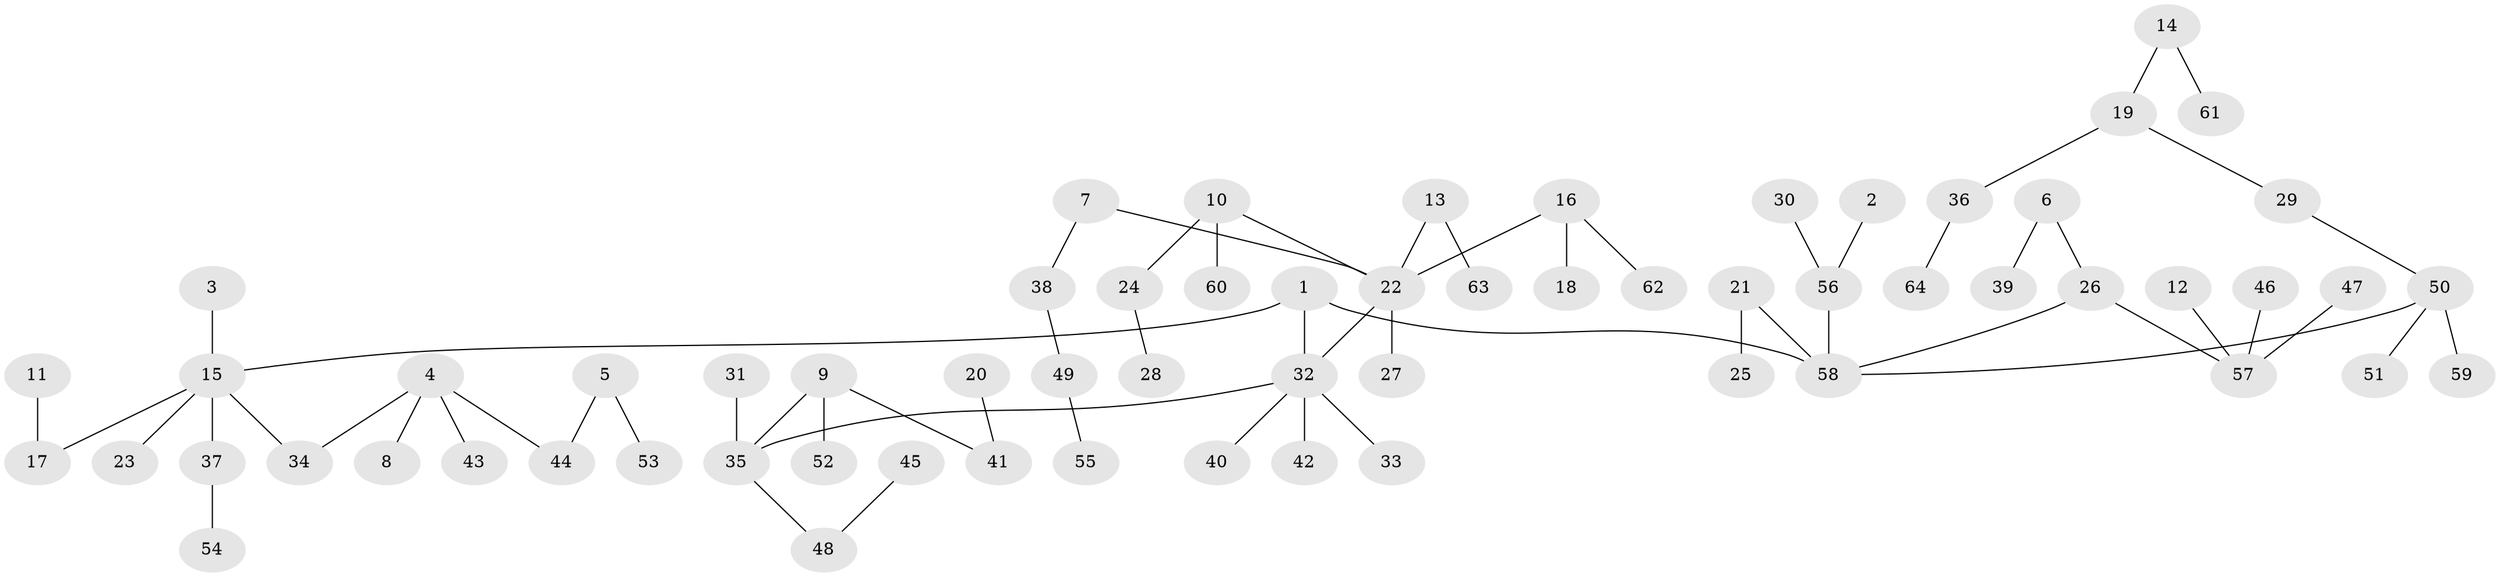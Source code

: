 // original degree distribution, {8: 0.0078125, 5: 0.0390625, 7: 0.015625, 2: 0.3046875, 3: 0.109375, 6: 0.0078125, 4: 0.0390625, 1: 0.4765625}
// Generated by graph-tools (version 1.1) at 2025/02/03/09/25 03:02:29]
// undirected, 64 vertices, 63 edges
graph export_dot {
graph [start="1"]
  node [color=gray90,style=filled];
  1;
  2;
  3;
  4;
  5;
  6;
  7;
  8;
  9;
  10;
  11;
  12;
  13;
  14;
  15;
  16;
  17;
  18;
  19;
  20;
  21;
  22;
  23;
  24;
  25;
  26;
  27;
  28;
  29;
  30;
  31;
  32;
  33;
  34;
  35;
  36;
  37;
  38;
  39;
  40;
  41;
  42;
  43;
  44;
  45;
  46;
  47;
  48;
  49;
  50;
  51;
  52;
  53;
  54;
  55;
  56;
  57;
  58;
  59;
  60;
  61;
  62;
  63;
  64;
  1 -- 15 [weight=1.0];
  1 -- 32 [weight=1.0];
  1 -- 58 [weight=1.0];
  2 -- 56 [weight=1.0];
  3 -- 15 [weight=1.0];
  4 -- 8 [weight=1.0];
  4 -- 34 [weight=1.0];
  4 -- 43 [weight=1.0];
  4 -- 44 [weight=1.0];
  5 -- 44 [weight=1.0];
  5 -- 53 [weight=1.0];
  6 -- 26 [weight=1.0];
  6 -- 39 [weight=1.0];
  7 -- 22 [weight=1.0];
  7 -- 38 [weight=1.0];
  9 -- 35 [weight=1.0];
  9 -- 41 [weight=1.0];
  9 -- 52 [weight=1.0];
  10 -- 22 [weight=1.0];
  10 -- 24 [weight=1.0];
  10 -- 60 [weight=1.0];
  11 -- 17 [weight=1.0];
  12 -- 57 [weight=1.0];
  13 -- 22 [weight=1.0];
  13 -- 63 [weight=1.0];
  14 -- 19 [weight=1.0];
  14 -- 61 [weight=1.0];
  15 -- 17 [weight=1.0];
  15 -- 23 [weight=1.0];
  15 -- 34 [weight=1.0];
  15 -- 37 [weight=1.0];
  16 -- 18 [weight=1.0];
  16 -- 22 [weight=1.0];
  16 -- 62 [weight=1.0];
  19 -- 29 [weight=1.0];
  19 -- 36 [weight=1.0];
  20 -- 41 [weight=1.0];
  21 -- 25 [weight=1.0];
  21 -- 58 [weight=1.0];
  22 -- 27 [weight=1.0];
  22 -- 32 [weight=1.0];
  24 -- 28 [weight=1.0];
  26 -- 57 [weight=1.0];
  26 -- 58 [weight=1.0];
  29 -- 50 [weight=1.0];
  30 -- 56 [weight=1.0];
  31 -- 35 [weight=1.0];
  32 -- 33 [weight=1.0];
  32 -- 35 [weight=1.0];
  32 -- 40 [weight=1.0];
  32 -- 42 [weight=1.0];
  35 -- 48 [weight=1.0];
  36 -- 64 [weight=1.0];
  37 -- 54 [weight=1.0];
  38 -- 49 [weight=1.0];
  45 -- 48 [weight=1.0];
  46 -- 57 [weight=1.0];
  47 -- 57 [weight=1.0];
  49 -- 55 [weight=1.0];
  50 -- 51 [weight=1.0];
  50 -- 58 [weight=1.0];
  50 -- 59 [weight=1.0];
  56 -- 58 [weight=1.0];
}
